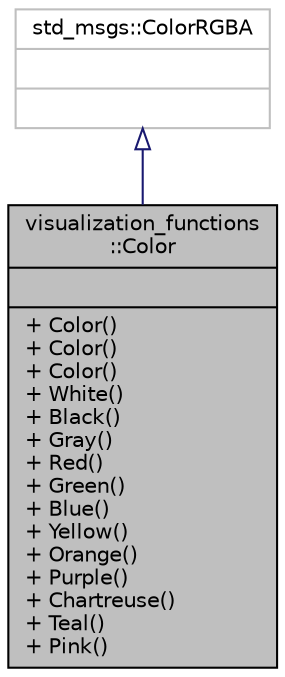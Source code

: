 digraph "visualization_functions::Color"
{
 // LATEX_PDF_SIZE
  edge [fontname="Helvetica",fontsize="10",labelfontname="Helvetica",labelfontsize="10"];
  node [fontname="Helvetica",fontsize="10",shape=record];
  Node1 [label="{visualization_functions\l::Color\n||+ Color()\l+ Color()\l+ Color()\l+ White()\l+ Black()\l+ Gray()\l+ Red()\l+ Green()\l+ Blue()\l+ Yellow()\l+ Orange()\l+ Purple()\l+ Chartreuse()\l+ Teal()\l+ Pink()\l}",height=0.2,width=0.4,color="black", fillcolor="grey75", style="filled", fontcolor="black",tooltip=" "];
  Node2 -> Node1 [dir="back",color="midnightblue",fontsize="10",style="solid",arrowtail="onormal",fontname="Helvetica"];
  Node2 [label="{std_msgs::ColorRGBA\n||}",height=0.2,width=0.4,color="grey75", fillcolor="white", style="filled",tooltip=" "];
}
